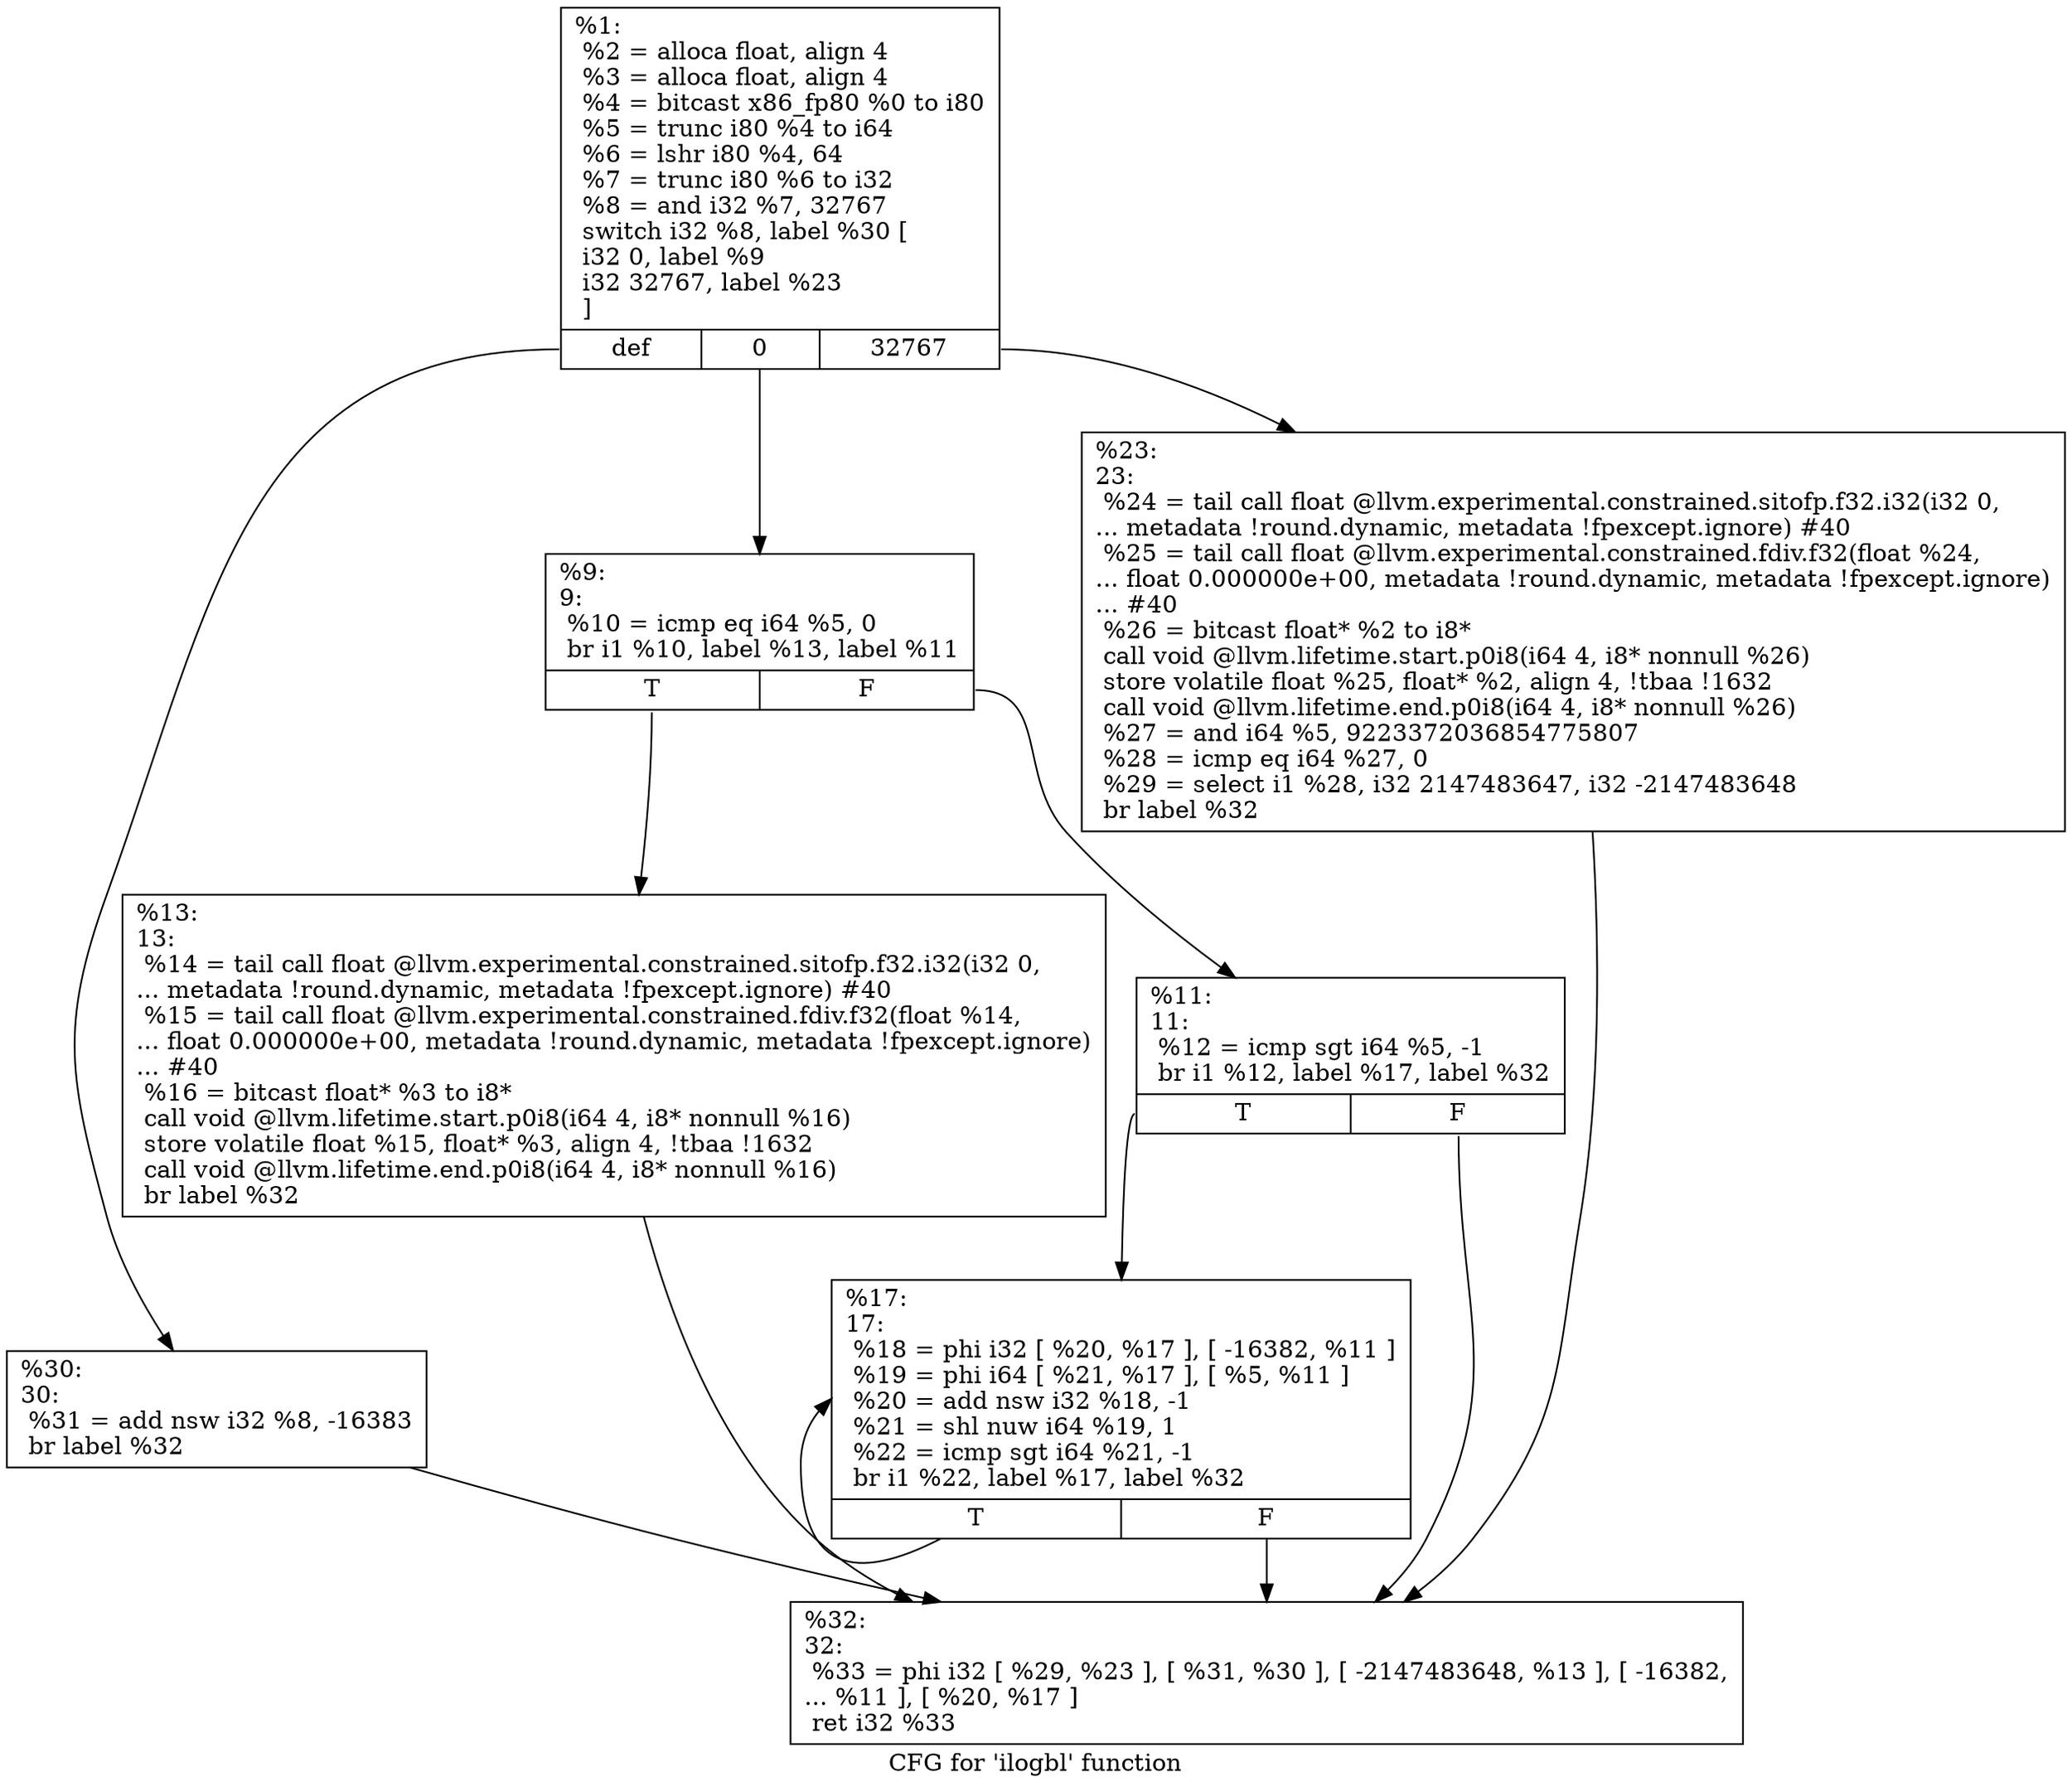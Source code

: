 digraph "CFG for 'ilogbl' function" {
	label="CFG for 'ilogbl' function";

	Node0x1ccfd30 [shape=record,label="{%1:\l  %2 = alloca float, align 4\l  %3 = alloca float, align 4\l  %4 = bitcast x86_fp80 %0 to i80\l  %5 = trunc i80 %4 to i64\l  %6 = lshr i80 %4, 64\l  %7 = trunc i80 %6 to i32\l  %8 = and i32 %7, 32767\l  switch i32 %8, label %30 [\l    i32 0, label %9\l    i32 32767, label %23\l  ]\l|{<s0>def|<s1>0|<s2>32767}}"];
	Node0x1ccfd30:s0 -> Node0x1ccff10;
	Node0x1ccfd30:s1 -> Node0x1ccfd80;
	Node0x1ccfd30:s2 -> Node0x1ccfec0;
	Node0x1ccfd80 [shape=record,label="{%9:\l9:                                                \l  %10 = icmp eq i64 %5, 0\l  br i1 %10, label %13, label %11\l|{<s0>T|<s1>F}}"];
	Node0x1ccfd80:s0 -> Node0x1ccfe20;
	Node0x1ccfd80:s1 -> Node0x1ccfdd0;
	Node0x1ccfdd0 [shape=record,label="{%11:\l11:                                               \l  %12 = icmp sgt i64 %5, -1\l  br i1 %12, label %17, label %32\l|{<s0>T|<s1>F}}"];
	Node0x1ccfdd0:s0 -> Node0x1ccfe70;
	Node0x1ccfdd0:s1 -> Node0x1ccff60;
	Node0x1ccfe20 [shape=record,label="{%13:\l13:                                               \l  %14 = tail call float @llvm.experimental.constrained.sitofp.f32.i32(i32 0,\l... metadata !round.dynamic, metadata !fpexcept.ignore) #40\l  %15 = tail call float @llvm.experimental.constrained.fdiv.f32(float %14,\l... float 0.000000e+00, metadata !round.dynamic, metadata !fpexcept.ignore)\l... #40\l  %16 = bitcast float* %3 to i8*\l  call void @llvm.lifetime.start.p0i8(i64 4, i8* nonnull %16)\l  store volatile float %15, float* %3, align 4, !tbaa !1632\l  call void @llvm.lifetime.end.p0i8(i64 4, i8* nonnull %16)\l  br label %32\l}"];
	Node0x1ccfe20 -> Node0x1ccff60;
	Node0x1ccfe70 [shape=record,label="{%17:\l17:                                               \l  %18 = phi i32 [ %20, %17 ], [ -16382, %11 ]\l  %19 = phi i64 [ %21, %17 ], [ %5, %11 ]\l  %20 = add nsw i32 %18, -1\l  %21 = shl nuw i64 %19, 1\l  %22 = icmp sgt i64 %21, -1\l  br i1 %22, label %17, label %32\l|{<s0>T|<s1>F}}"];
	Node0x1ccfe70:s0 -> Node0x1ccfe70;
	Node0x1ccfe70:s1 -> Node0x1ccff60;
	Node0x1ccfec0 [shape=record,label="{%23:\l23:                                               \l  %24 = tail call float @llvm.experimental.constrained.sitofp.f32.i32(i32 0,\l... metadata !round.dynamic, metadata !fpexcept.ignore) #40\l  %25 = tail call float @llvm.experimental.constrained.fdiv.f32(float %24,\l... float 0.000000e+00, metadata !round.dynamic, metadata !fpexcept.ignore)\l... #40\l  %26 = bitcast float* %2 to i8*\l  call void @llvm.lifetime.start.p0i8(i64 4, i8* nonnull %26)\l  store volatile float %25, float* %2, align 4, !tbaa !1632\l  call void @llvm.lifetime.end.p0i8(i64 4, i8* nonnull %26)\l  %27 = and i64 %5, 9223372036854775807\l  %28 = icmp eq i64 %27, 0\l  %29 = select i1 %28, i32 2147483647, i32 -2147483648\l  br label %32\l}"];
	Node0x1ccfec0 -> Node0x1ccff60;
	Node0x1ccff10 [shape=record,label="{%30:\l30:                                               \l  %31 = add nsw i32 %8, -16383\l  br label %32\l}"];
	Node0x1ccff10 -> Node0x1ccff60;
	Node0x1ccff60 [shape=record,label="{%32:\l32:                                               \l  %33 = phi i32 [ %29, %23 ], [ %31, %30 ], [ -2147483648, %13 ], [ -16382,\l... %11 ], [ %20, %17 ]\l  ret i32 %33\l}"];
}
